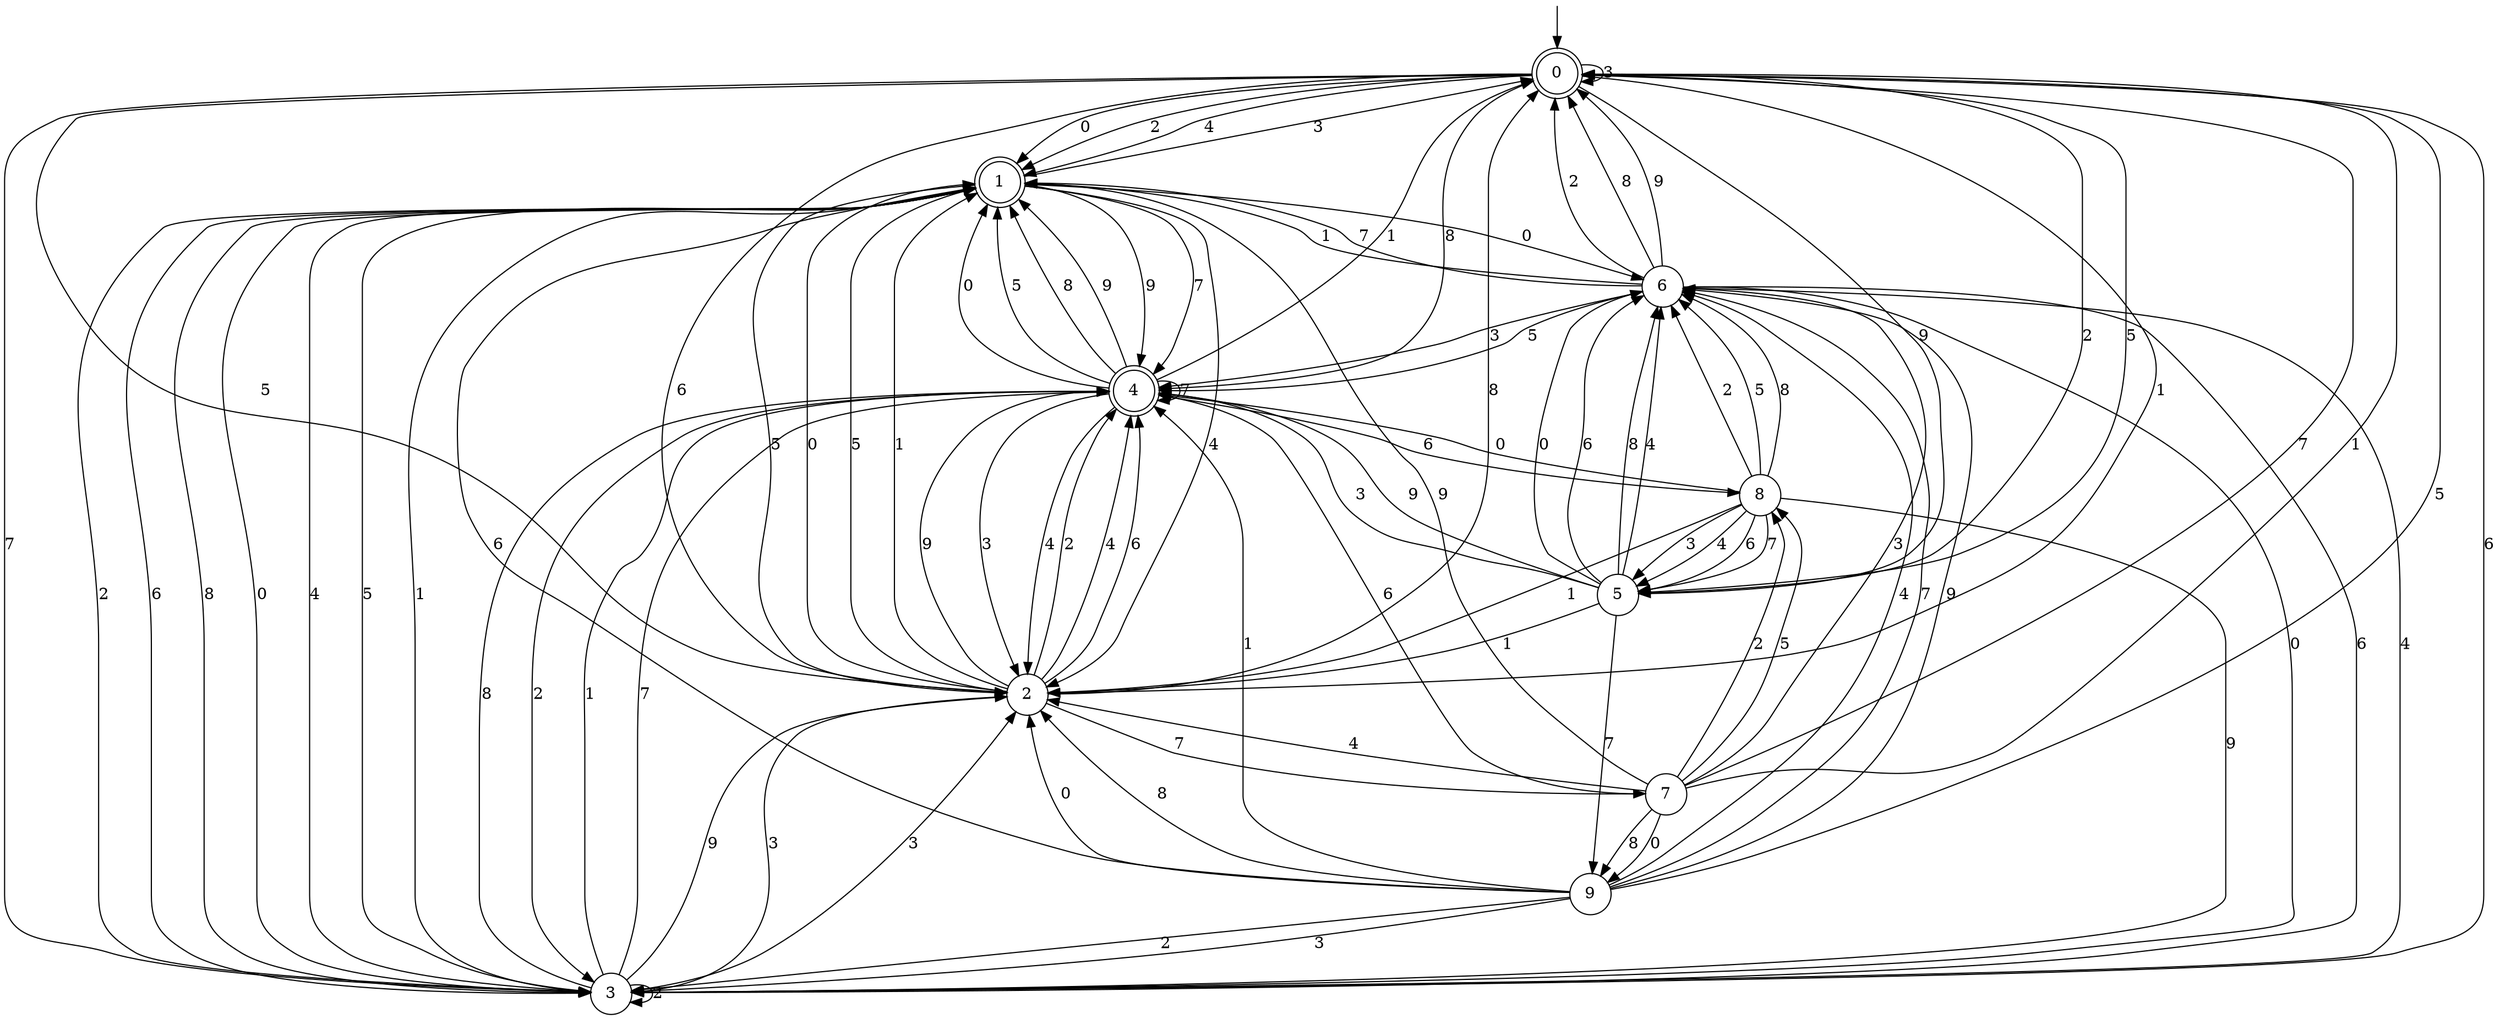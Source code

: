 digraph g {

	s0 [shape="doublecircle" label="0"];
	s1 [shape="doublecircle" label="1"];
	s2 [shape="circle" label="2"];
	s3 [shape="circle" label="3"];
	s4 [shape="doublecircle" label="4"];
	s5 [shape="circle" label="5"];
	s6 [shape="circle" label="6"];
	s7 [shape="circle" label="7"];
	s8 [shape="circle" label="8"];
	s9 [shape="circle" label="9"];
	s0 -> s1 [label="0"];
	s0 -> s2 [label="1"];
	s0 -> s1 [label="2"];
	s0 -> s0 [label="3"];
	s0 -> s1 [label="4"];
	s0 -> s2 [label="5"];
	s0 -> s2 [label="6"];
	s0 -> s3 [label="7"];
	s0 -> s4 [label="8"];
	s0 -> s5 [label="9"];
	s1 -> s6 [label="0"];
	s1 -> s3 [label="1"];
	s1 -> s3 [label="2"];
	s1 -> s0 [label="3"];
	s1 -> s2 [label="4"];
	s1 -> s2 [label="5"];
	s1 -> s3 [label="6"];
	s1 -> s4 [label="7"];
	s1 -> s3 [label="8"];
	s1 -> s4 [label="9"];
	s2 -> s1 [label="0"];
	s2 -> s1 [label="1"];
	s2 -> s4 [label="2"];
	s2 -> s3 [label="3"];
	s2 -> s4 [label="4"];
	s2 -> s1 [label="5"];
	s2 -> s4 [label="6"];
	s2 -> s7 [label="7"];
	s2 -> s0 [label="8"];
	s2 -> s4 [label="9"];
	s3 -> s1 [label="0"];
	s3 -> s4 [label="1"];
	s3 -> s3 [label="2"];
	s3 -> s2 [label="3"];
	s3 -> s1 [label="4"];
	s3 -> s1 [label="5"];
	s3 -> s0 [label="6"];
	s3 -> s4 [label="7"];
	s3 -> s4 [label="8"];
	s3 -> s2 [label="9"];
	s4 -> s1 [label="0"];
	s4 -> s0 [label="1"];
	s4 -> s3 [label="2"];
	s4 -> s2 [label="3"];
	s4 -> s2 [label="4"];
	s4 -> s1 [label="5"];
	s4 -> s8 [label="6"];
	s4 -> s4 [label="7"];
	s4 -> s1 [label="8"];
	s4 -> s1 [label="9"];
	s5 -> s6 [label="0"];
	s5 -> s2 [label="1"];
	s5 -> s0 [label="2"];
	s5 -> s4 [label="3"];
	s5 -> s6 [label="4"];
	s5 -> s0 [label="5"];
	s5 -> s6 [label="6"];
	s5 -> s9 [label="7"];
	s5 -> s6 [label="8"];
	s5 -> s4 [label="9"];
	s6 -> s3 [label="0"];
	s6 -> s1 [label="1"];
	s6 -> s0 [label="2"];
	s6 -> s4 [label="3"];
	s6 -> s3 [label="4"];
	s6 -> s4 [label="5"];
	s6 -> s3 [label="6"];
	s6 -> s1 [label="7"];
	s6 -> s0 [label="8"];
	s6 -> s0 [label="9"];
	s7 -> s9 [label="0"];
	s7 -> s0 [label="1"];
	s7 -> s8 [label="2"];
	s7 -> s6 [label="3"];
	s7 -> s2 [label="4"];
	s7 -> s8 [label="5"];
	s7 -> s4 [label="6"];
	s7 -> s0 [label="7"];
	s7 -> s9 [label="8"];
	s7 -> s1 [label="9"];
	s8 -> s4 [label="0"];
	s8 -> s2 [label="1"];
	s8 -> s6 [label="2"];
	s8 -> s5 [label="3"];
	s8 -> s5 [label="4"];
	s8 -> s6 [label="5"];
	s8 -> s5 [label="6"];
	s8 -> s5 [label="7"];
	s8 -> s6 [label="8"];
	s8 -> s3 [label="9"];
	s9 -> s2 [label="0"];
	s9 -> s4 [label="1"];
	s9 -> s3 [label="2"];
	s9 -> s3 [label="3"];
	s9 -> s6 [label="4"];
	s9 -> s0 [label="5"];
	s9 -> s1 [label="6"];
	s9 -> s6 [label="7"];
	s9 -> s2 [label="8"];
	s9 -> s6 [label="9"];

__start0 [label="" shape="none" width="0" height="0"];
__start0 -> s0;

}
